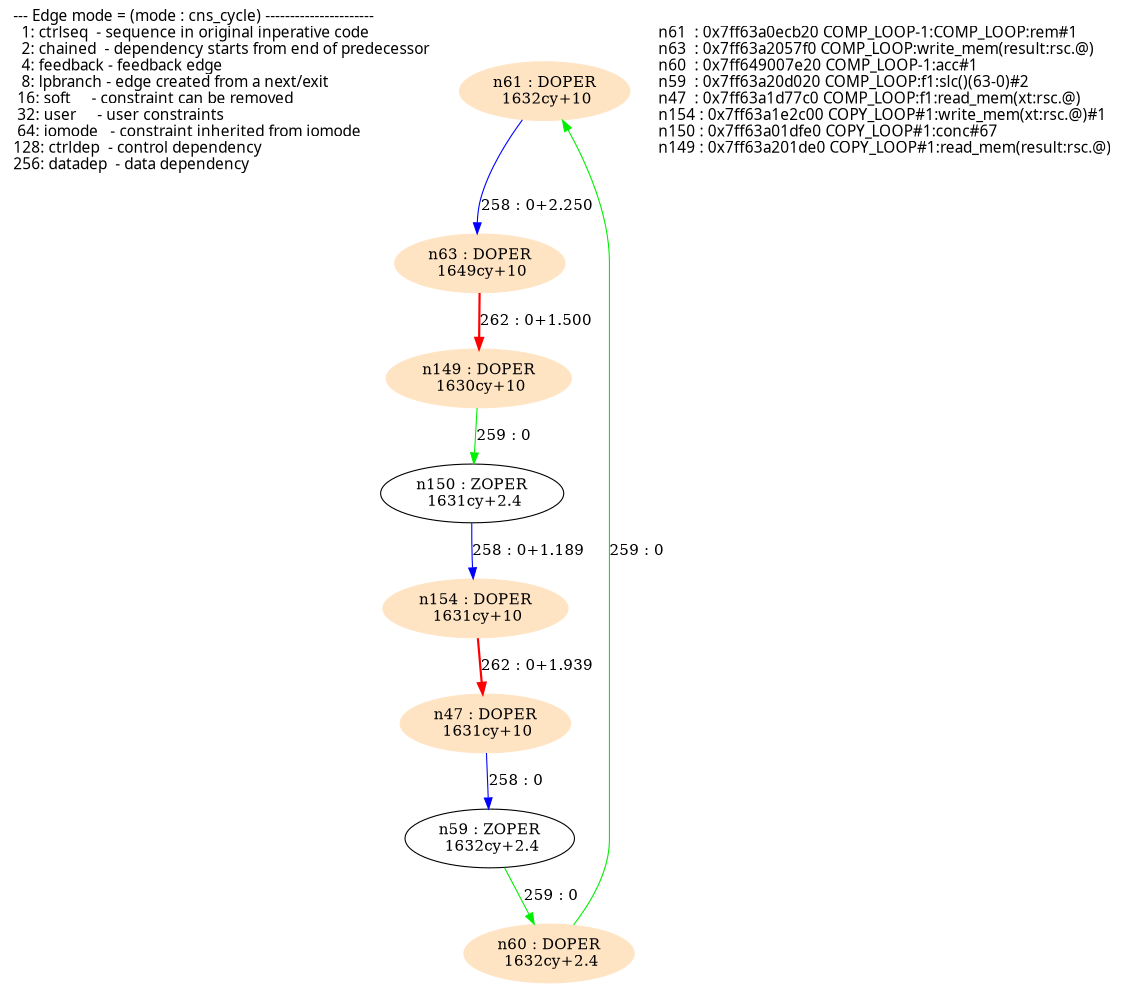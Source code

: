 digraph G {
  size="7.5,10"; center=true; ratio=auto;
  m1[fontname=Fixed,labeljust=left,label="--- Edge mode = (mode : cns_cycle) ----------------------\l  1: ctrlseq  - sequence in original inperative code     \l  2: chained  - dependency starts from end of predecessor\l  4: feedback - feedback edge                            \l  8: lpbranch - edge created from a next/exit            \l 16: soft     - constraint can be removed                \l 32: user     - user constraints                         \l 64: iomode   - constraint inherited from iomode         \l128: ctrldep  - control dependency                       \l256: datadep  - data dependency                          \l",shape=none];
  n61[label="n61 : DOPER\n 1632cy+10\n",shape=ellipse,style=filled,color=bisque];
  n63[label="n63 : DOPER\n 1649cy+10\n",shape=ellipse,style=filled,color=bisque];
  n60[label="n60 : DOPER\n 1632cy+2.4\n",shape=ellipse,style=filled,color=bisque];
  n59[label="n59 : ZOPER\n 1632cy+2.4\n",shape=ellipse];
  n47[label="n47 : DOPER\n 1631cy+10\n",shape=ellipse,style=filled,color=bisque];
  n154[label="n154 : DOPER\n 1631cy+10\n",shape=ellipse,style=filled,color=bisque];
  n150[label="n150 : ZOPER\n 1631cy+2.4\n",shape=ellipse];
  n149[label="n149 : DOPER\n 1630cy+10\n",shape=ellipse,style=filled,color=bisque];
  m2[fontname=Fixed,labeljust=left,label="n61  : 0x7ff63a0ecb20 COMP_LOOP-1:COMP_LOOP:rem#1\ln63  : 0x7ff63a2057f0 COMP_LOOP:write_mem(result:rsc.@)\ln60  : 0x7ff649007e20 COMP_LOOP-1:acc#1\ln59  : 0x7ff63a20d020 COMP_LOOP:f1:slc()(63-0)#2\ln47  : 0x7ff63a1d77c0 COMP_LOOP:f1:read_mem(xt:rsc.@)\ln154 : 0x7ff63a1e2c00 COPY_LOOP#1:write_mem(xt:rsc.@)#1\ln150 : 0x7ff63a01dfe0 COPY_LOOP#1:conc#67\ln149 : 0x7ff63a201de0 COPY_LOOP#1:read_mem(result:rsc.@)\l",shape=none];
  n61 -> n63[label="258 : 0+2.250",color=blue];
  n60 -> n61[label="259 : 0",color=green2];
  n59 -> n60[label="259 : 0",color=green2];
  n47 -> n59[label="258 : 0",color=blue];
  n154 -> n47[label="262 : 0+1.939",color=red, style=bold];
  n150 -> n154[label="258 : 0+1.189",color=blue];
  n149 -> n150[label="259 : 0",color=green2];
  n63 -> n149[label="262 : 0+1.500",color=red, style=bold];
}

